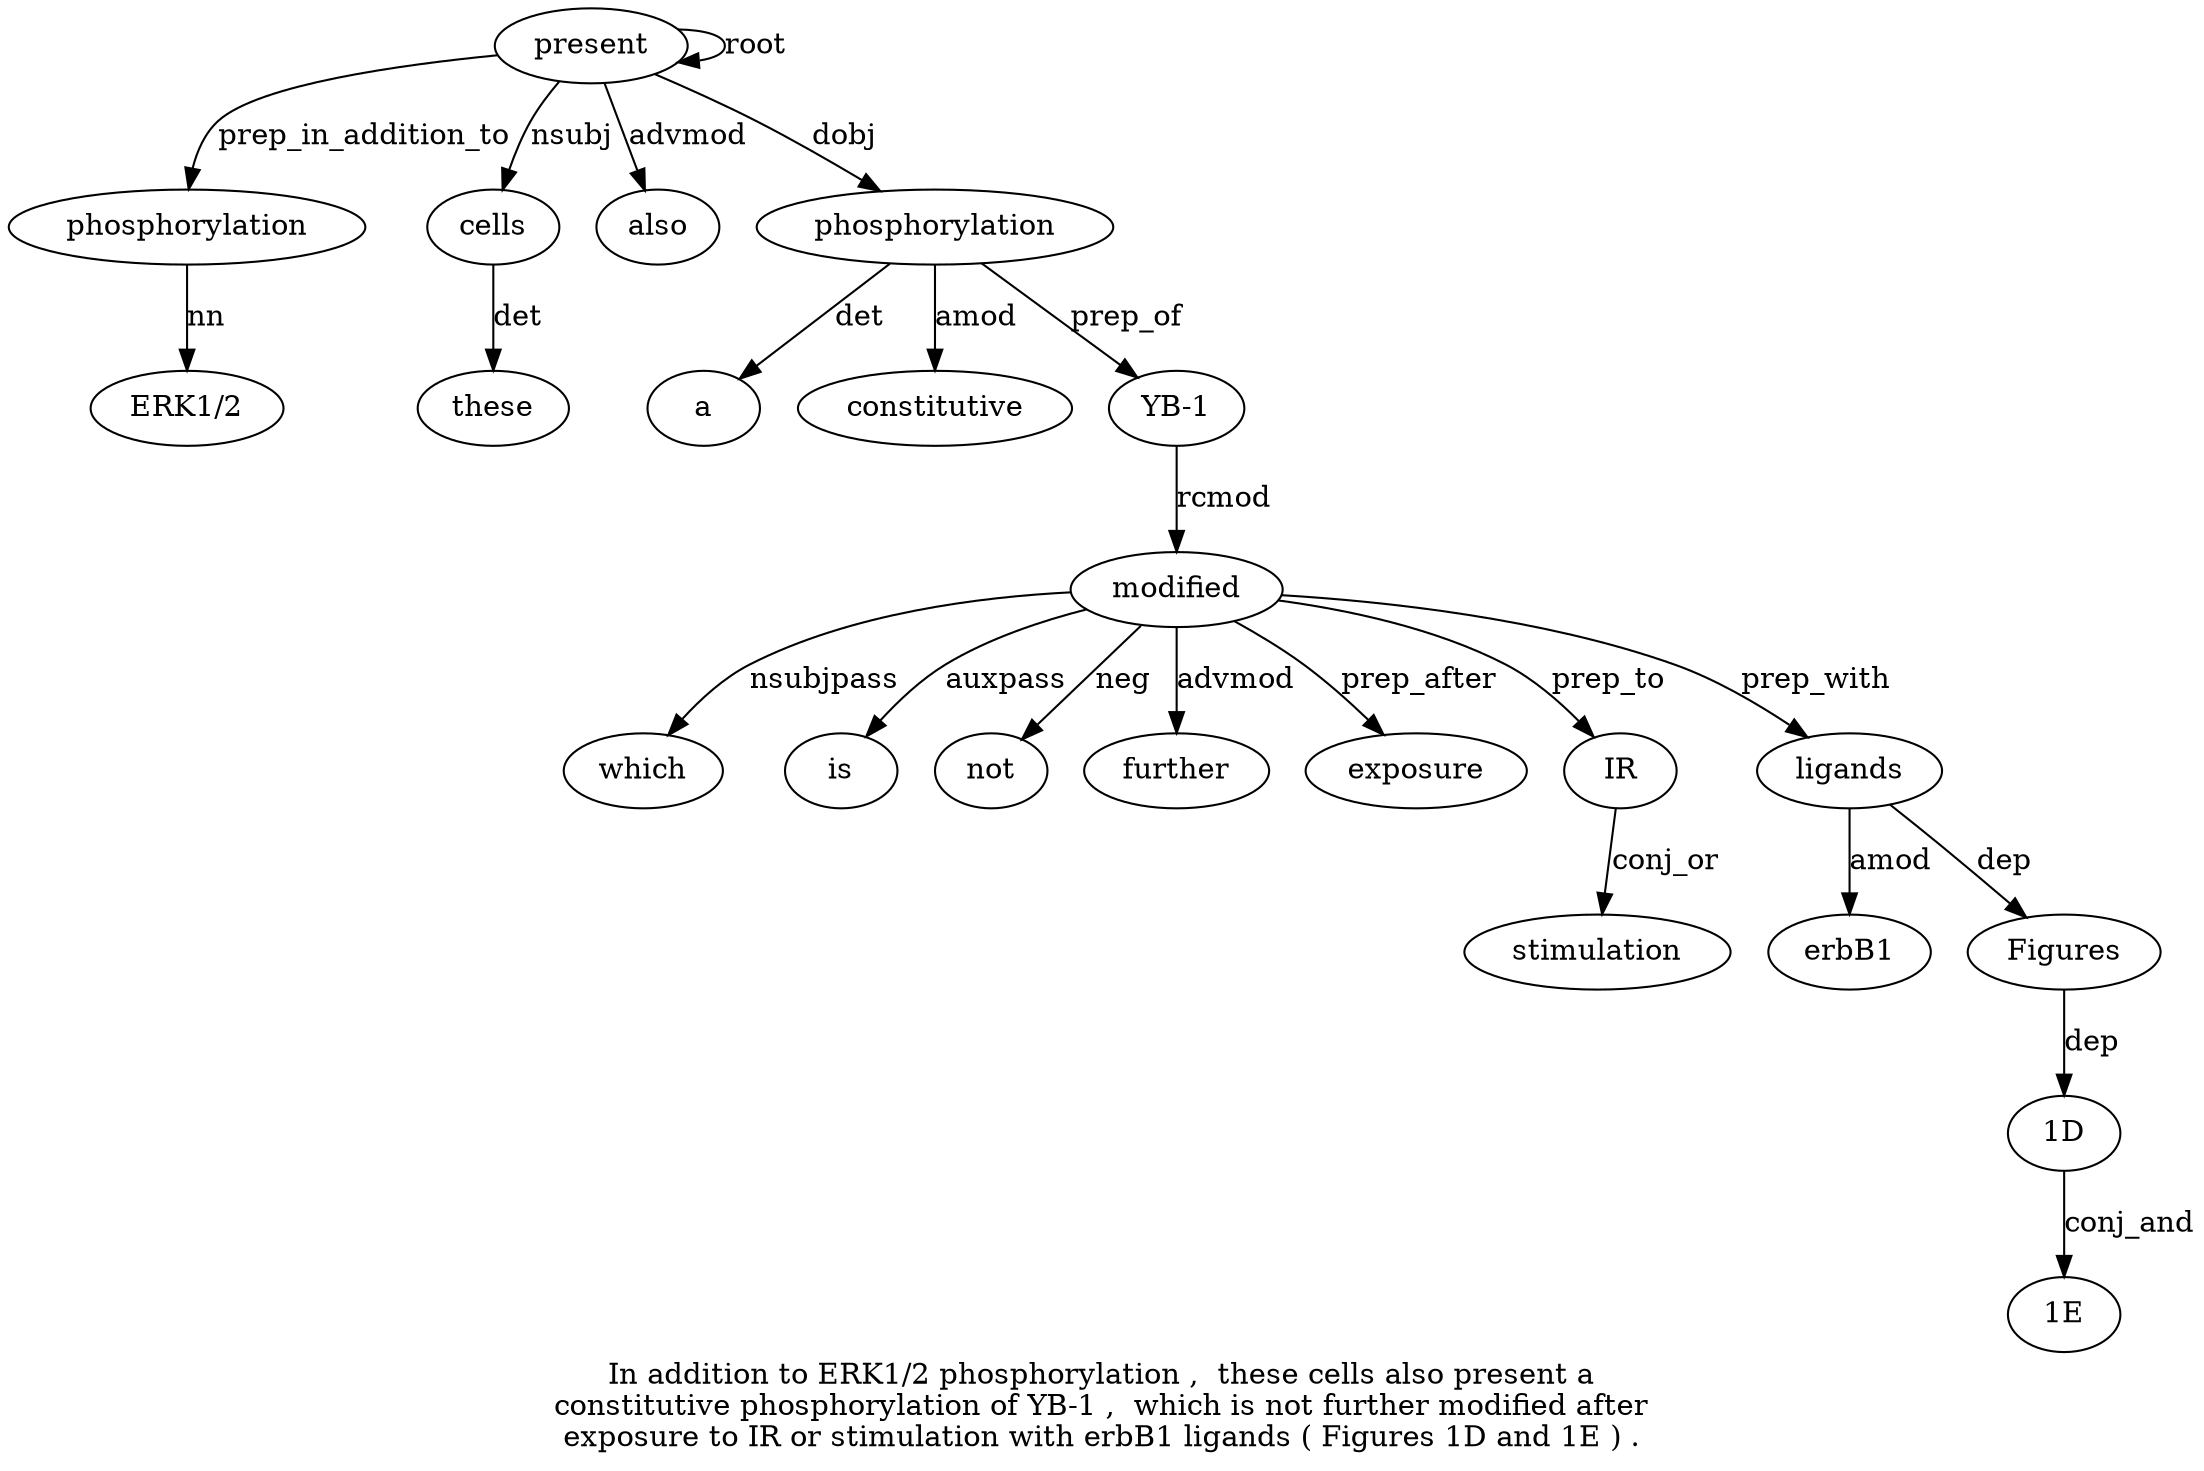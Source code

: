 digraph "In addition to ERK1/2 phosphorylation ,  these cells also present a constitutive phosphorylation of YB-1 ,  which is not further modified after exposure to IR or stimulation with erbB1 ligands ( Figures 1D and 1E ) ." {
label="In addition to ERK1/2 phosphorylation ,  these cells also present a
constitutive phosphorylation of YB-1 ,  which is not further modified after
exposure to IR or stimulation with erbB1 ligands ( Figures 1D and 1E ) .";
phosphorylation5 [style=filled, fillcolor=white, label=phosphorylation];
"ERK1/24" [style=filled, fillcolor=white, label="ERK1/2"];
phosphorylation5 -> "ERK1/24"  [label=nn];
present10 [style=filled, fillcolor=white, label=present];
present10 -> phosphorylation5  [label=prep_in_addition_to];
cells8 [style=filled, fillcolor=white, label=cells];
these7 [style=filled, fillcolor=white, label=these];
cells8 -> these7  [label=det];
present10 -> cells8  [label=nsubj];
also9 [style=filled, fillcolor=white, label=also];
present10 -> also9  [label=advmod];
present10 -> present10  [label=root];
phosphorylation13 [style=filled, fillcolor=white, label=phosphorylation];
a11 [style=filled, fillcolor=white, label=a];
phosphorylation13 -> a11  [label=det];
constitutive12 [style=filled, fillcolor=white, label=constitutive];
phosphorylation13 -> constitutive12  [label=amod];
present10 -> phosphorylation13  [label=dobj];
"YB-15" [style=filled, fillcolor=white, label="YB-1"];
phosphorylation13 -> "YB-15"  [label=prep_of];
modified21 [style=filled, fillcolor=white, label=modified];
which17 [style=filled, fillcolor=white, label=which];
modified21 -> which17  [label=nsubjpass];
is18 [style=filled, fillcolor=white, label=is];
modified21 -> is18  [label=auxpass];
not19 [style=filled, fillcolor=white, label=not];
modified21 -> not19  [label=neg];
further20 [style=filled, fillcolor=white, label=further];
modified21 -> further20  [label=advmod];
"YB-15" -> modified21  [label=rcmod];
exposure23 [style=filled, fillcolor=white, label=exposure];
modified21 -> exposure23  [label=prep_after];
IR25 [style=filled, fillcolor=white, label=IR];
modified21 -> IR25  [label=prep_to];
stimulation27 [style=filled, fillcolor=white, label=stimulation];
IR25 -> stimulation27  [label=conj_or];
ligands30 [style=filled, fillcolor=white, label=ligands];
erbB129 [style=filled, fillcolor=white, label=erbB1];
ligands30 -> erbB129  [label=amod];
modified21 -> ligands30  [label=prep_with];
Figures32 [style=filled, fillcolor=white, label=Figures];
ligands30 -> Figures32  [label=dep];
"1D33" [style=filled, fillcolor=white, label="1D"];
Figures32 -> "1D33"  [label=dep];
"1E35" [style=filled, fillcolor=white, label="1E"];
"1D33" -> "1E35"  [label=conj_and];
}
